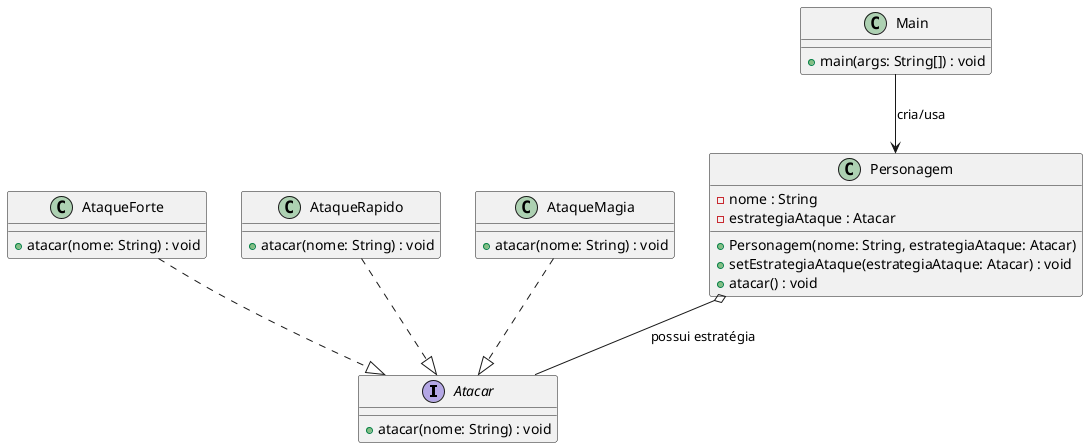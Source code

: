 @startuml StrategyPatternAlterado

' ---------------------------
' Interface Strategy
' ---------------------------
interface Atacar {
    + atacar(nome: String) : void
}

' ---------------------------
' Estratégias concretas
' ---------------------------
class AtaqueForte {
    + atacar(nome: String) : void
}

class AtaqueRapido {
    + atacar(nome: String) : void
}

class AtaqueMagia {
    + atacar(nome: String) : void
}

' ---------------------------
' Contexto
' ---------------------------
class Personagem {
    - nome : String
    - estrategiaAtaque : Atacar
    + Personagem(nome: String, estrategiaAtaque: Atacar)
    + setEstrategiaAtaque(estrategiaAtaque: Atacar) : void
    + atacar() : void
}

class Main {
    + main(args: String[]) : void
}

' ---------------------------
' Implementação / Herança
' ---------------------------
AtaqueForte ..|> Atacar
AtaqueRapido ..|> Atacar
AtaqueMagia ..|> Atacar

' ---------------------------
' Associação / dependência
' ---------------------------
Main --> Personagem : cria/usa
Personagem o-- Atacar : possui estratégia

@enduml
